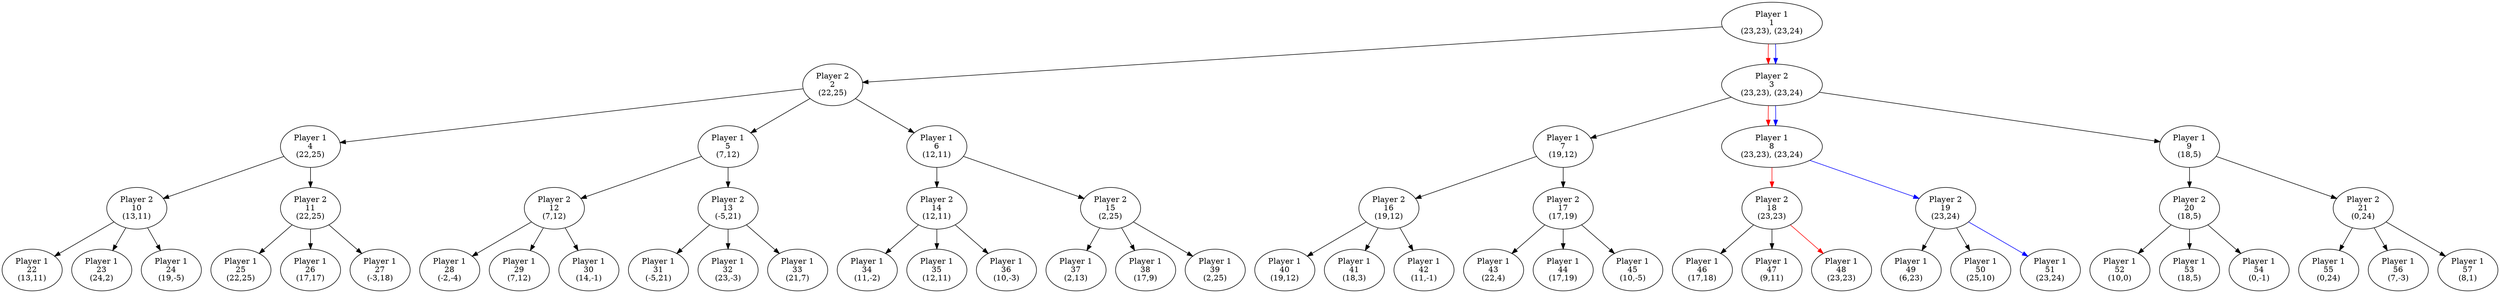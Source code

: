 digraph G {
	1->2;
	2->4;
	4->10;
	10->22;
	10->23;
	10->24;
	4->11;
	11->25;
	11->26;
	11->27;
	2->5;
	5->12;
	12->28;
	12->29;
	12->30;
	5->13;
	13->31;
	13->32;
	13->33;
	2->6;
	6->14;
	14->34;
	14->35;
	14->36;
	6->15;
	15->37;
	15->38;
	15->39;
	1->3[ color=red, penwidth=1 ];
	1->3[ color=blue, penwidth=1 ];
	3->7;
	7->16;
	16->40;
	16->41;
	16->42;
	7->17;
	17->43;
	17->44;
	17->45;
	3->8[ color=red, penwidth=1 ];
	3->8[ color=blue, penwidth=1 ];
	8->18[ color=red, penwidth=1 ];
	18->46;
	18->47;
	18->48[ color=red, penwidth=1 ];
	8->19[ color=blue, penwidth=1 ];
	19->49;
	19->50;
	19->51[ color=blue, penwidth=1 ];
	3->9;
	9->20;
	20->52;
	20->53;
	20->54;
	9->21;
	21->55;
	21->56;
	21->57;
	1 [ label="Player 1
1\n(23,23), (23,24)" ];
	10 [ label="Player 2
10\n(13,11)" ];
	11 [ label="Player 2
11\n(22,25)" ];
	12 [ label="Player 2
12\n(7,12)" ];
	13 [ label="Player 2
13\n(-5,21)" ];
	14 [ label="Player 2
14\n(12,11)" ];
	15 [ label="Player 2
15\n(2,25)" ];
	16 [ label="Player 2
16\n(19,12)" ];
	17 [ label="Player 2
17\n(17,19)" ];
	18 [ label="Player 2
18\n(23,23)" ];
	19 [ label="Player 2
19\n(23,24)" ];
	2 [ label="Player 2
2\n(22,25)" ];
	20 [ label="Player 2
20\n(18,5)" ];
	21 [ label="Player 2
21\n(0,24)" ];
	22 [ label="Player 1
22\n(13,11)" ];
	23 [ label="Player 1
23\n(24,2)" ];
	24 [ label="Player 1
24\n(19,-5)" ];
	25 [ label="Player 1
25\n(22,25)" ];
	26 [ label="Player 1
26\n(17,17)" ];
	27 [ label="Player 1
27\n(-3,18)" ];
	28 [ label="Player 1
28\n(-2,-4)" ];
	29 [ label="Player 1
29\n(7,12)" ];
	3 [ label="Player 2
3\n(23,23), (23,24)" ];
	30 [ label="Player 1
30\n(14,-1)" ];
	31 [ label="Player 1
31\n(-5,21)" ];
	32 [ label="Player 1
32\n(23,-3)" ];
	33 [ label="Player 1
33\n(21,7)" ];
	34 [ label="Player 1
34\n(11,-2)" ];
	35 [ label="Player 1
35\n(12,11)" ];
	36 [ label="Player 1
36\n(10,-3)" ];
	37 [ label="Player 1
37\n(2,13)" ];
	38 [ label="Player 1
38\n(17,9)" ];
	39 [ label="Player 1
39\n(2,25)" ];
	4 [ label="Player 1
4\n(22,25)" ];
	40 [ label="Player 1
40\n(19,12)" ];
	41 [ label="Player 1
41\n(18,3)" ];
	42 [ label="Player 1
42\n(11,-1)" ];
	43 [ label="Player 1
43\n(22,4)" ];
	44 [ label="Player 1
44\n(17,19)" ];
	45 [ label="Player 1
45\n(10,-5)" ];
	46 [ label="Player 1
46\n(17,18)" ];
	47 [ label="Player 1
47\n(9,11)" ];
	48 [ label="Player 1
48\n(23,23)" ];
	49 [ label="Player 1
49\n(6,23)" ];
	5 [ label="Player 1
5\n(7,12)" ];
	50 [ label="Player 1
50\n(25,10)" ];
	51 [ label="Player 1
51\n(23,24)" ];
	52 [ label="Player 1
52\n(10,0)" ];
	53 [ label="Player 1
53\n(18,5)" ];
	54 [ label="Player 1
54\n(0,-1)" ];
	55 [ label="Player 1
55\n(0,24)" ];
	56 [ label="Player 1
56\n(7,-3)" ];
	57 [ label="Player 1
57\n(8,1)" ];
	6 [ label="Player 1
6\n(12,11)" ];
	7 [ label="Player 1
7\n(19,12)" ];
	8 [ label="Player 1
8\n(23,23), (23,24)" ];
	9 [ label="Player 1
9\n(18,5)" ];

}


